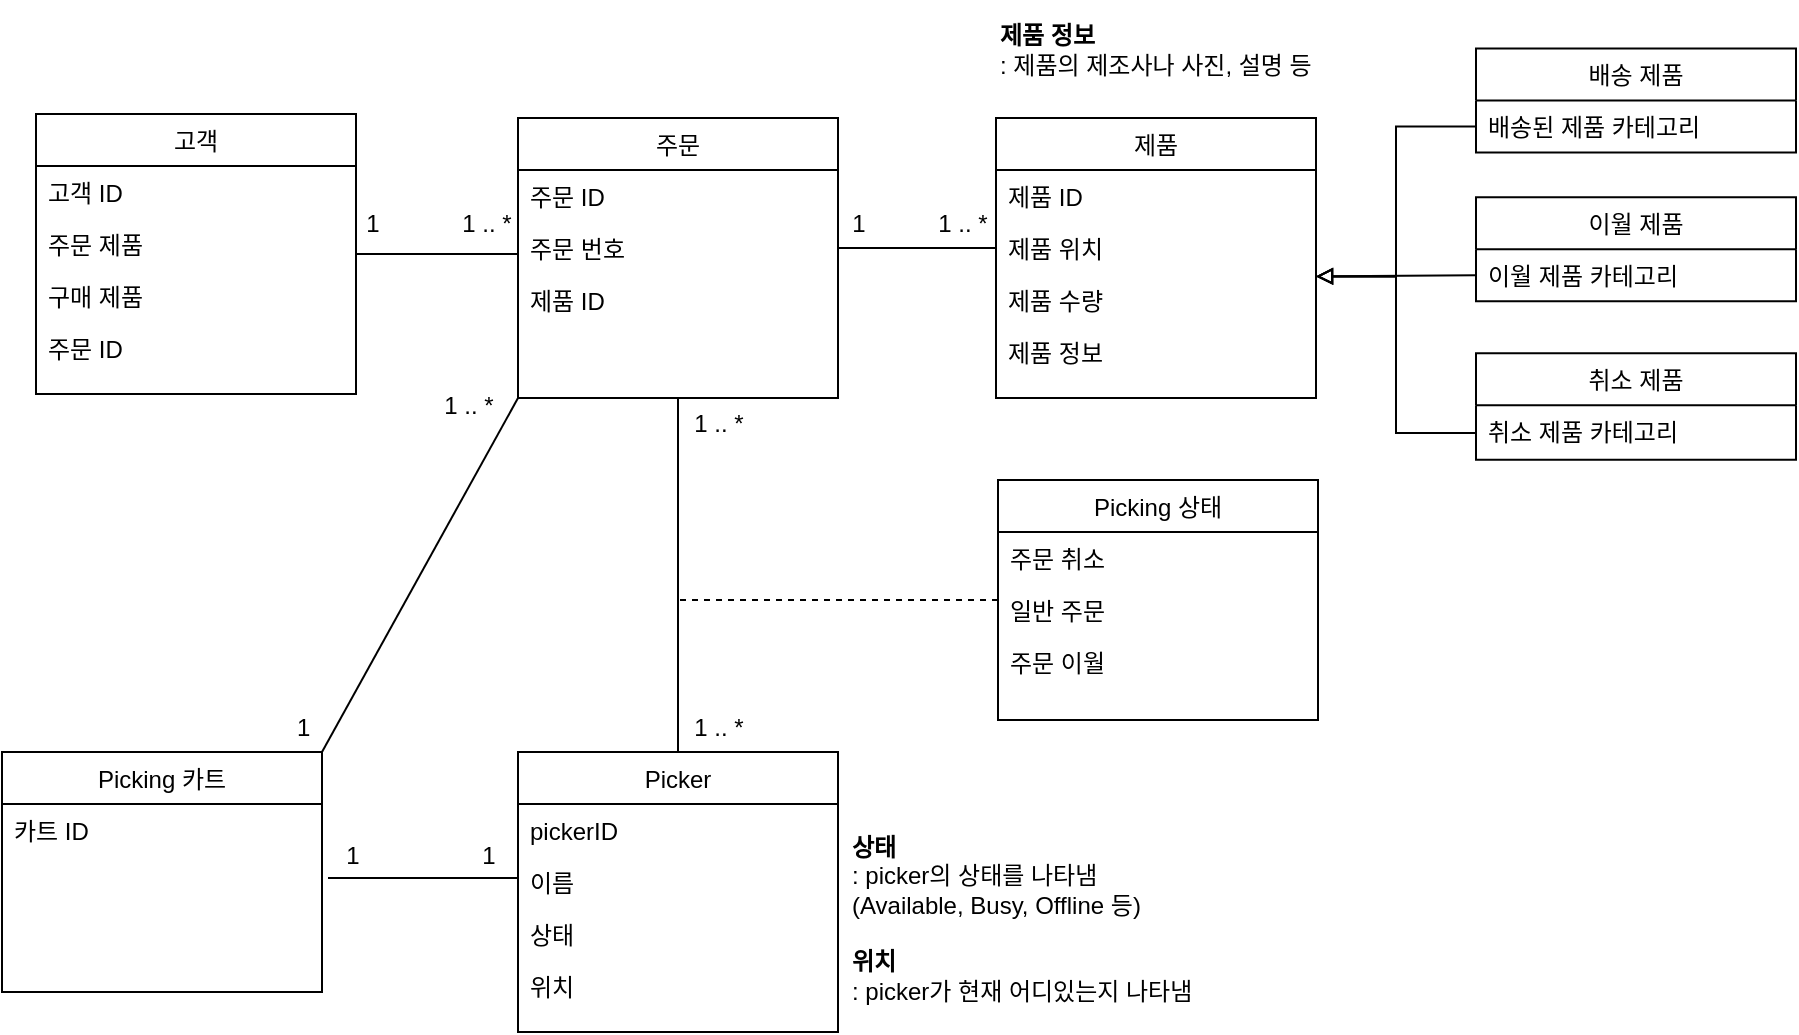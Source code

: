 <mxfile version="21.3.8" type="github">
  <diagram id="C5RBs43oDa-KdzZeNtuy" name="Page-1">
    <mxGraphModel dx="2594" dy="-485" grid="1" gridSize="10" guides="1" tooltips="1" connect="1" arrows="1" fold="1" page="1" pageScale="1" pageWidth="827" pageHeight="1169" math="0" shadow="0">
      <root>
        <mxCell id="WIyWlLk6GJQsqaUBKTNV-0" />
        <mxCell id="WIyWlLk6GJQsqaUBKTNV-1" parent="WIyWlLk6GJQsqaUBKTNV-0" />
        <mxCell id="OuJ51df57hUnCKiVJBcw-0" value="제품" style="swimlane;fontStyle=0;align=center;verticalAlign=top;childLayout=stackLayout;horizontal=1;startSize=26;horizontalStack=0;resizeParent=1;resizeLast=0;collapsible=1;marginBottom=0;rounded=0;shadow=0;strokeWidth=1;" vertex="1" parent="WIyWlLk6GJQsqaUBKTNV-1">
          <mxGeometry x="134" y="1379" width="160" height="140" as="geometry">
            <mxRectangle x="230" y="140" width="160" height="26" as="alternateBounds" />
          </mxGeometry>
        </mxCell>
        <mxCell id="OuJ51df57hUnCKiVJBcw-1" value="제품 ID" style="text;align=left;verticalAlign=top;spacingLeft=4;spacingRight=4;overflow=hidden;rotatable=0;points=[[0,0.5],[1,0.5]];portConstraint=eastwest;rounded=0;shadow=0;html=0;" vertex="1" parent="OuJ51df57hUnCKiVJBcw-0">
          <mxGeometry y="26" width="160" height="26" as="geometry" />
        </mxCell>
        <mxCell id="OuJ51df57hUnCKiVJBcw-2" value="제품 위치" style="text;align=left;verticalAlign=top;spacingLeft=4;spacingRight=4;overflow=hidden;rotatable=0;points=[[0,0.5],[1,0.5]];portConstraint=eastwest;" vertex="1" parent="OuJ51df57hUnCKiVJBcw-0">
          <mxGeometry y="52" width="160" height="26" as="geometry" />
        </mxCell>
        <mxCell id="OuJ51df57hUnCKiVJBcw-3" value="제품 수량" style="text;align=left;verticalAlign=top;spacingLeft=4;spacingRight=4;overflow=hidden;rotatable=0;points=[[0,0.5],[1,0.5]];portConstraint=eastwest;rounded=0;shadow=0;html=0;" vertex="1" parent="OuJ51df57hUnCKiVJBcw-0">
          <mxGeometry y="78" width="160" height="26" as="geometry" />
        </mxCell>
        <mxCell id="OuJ51df57hUnCKiVJBcw-53" value="제품 정보" style="text;align=left;verticalAlign=top;spacingLeft=4;spacingRight=4;overflow=hidden;rotatable=0;points=[[0,0.5],[1,0.5]];portConstraint=eastwest;rounded=0;shadow=0;html=0;" vertex="1" parent="OuJ51df57hUnCKiVJBcw-0">
          <mxGeometry y="104" width="160" height="26" as="geometry" />
        </mxCell>
        <mxCell id="OuJ51df57hUnCKiVJBcw-50" style="rounded=0;orthogonalLoop=1;jettySize=auto;html=1;entryX=0.5;entryY=1;entryDx=0;entryDy=0;endArrow=none;endFill=0;exitX=0.5;exitY=0;exitDx=0;exitDy=0;" edge="1" parent="WIyWlLk6GJQsqaUBKTNV-1" source="OuJ51df57hUnCKiVJBcw-76" target="OuJ51df57hUnCKiVJBcw-12">
          <mxGeometry relative="1" as="geometry">
            <mxPoint x="-20" y="1636" as="sourcePoint" />
          </mxGeometry>
        </mxCell>
        <mxCell id="OuJ51df57hUnCKiVJBcw-12" value="주문" style="swimlane;fontStyle=0;align=center;verticalAlign=top;childLayout=stackLayout;horizontal=1;startSize=26;horizontalStack=0;resizeParent=1;resizeLast=0;collapsible=1;marginBottom=0;rounded=0;shadow=0;strokeWidth=1;" vertex="1" parent="WIyWlLk6GJQsqaUBKTNV-1">
          <mxGeometry x="-105" y="1379" width="160" height="140" as="geometry">
            <mxRectangle x="230" y="140" width="160" height="26" as="alternateBounds" />
          </mxGeometry>
        </mxCell>
        <mxCell id="OuJ51df57hUnCKiVJBcw-13" value="주문 ID" style="text;align=left;verticalAlign=top;spacingLeft=4;spacingRight=4;overflow=hidden;rotatable=0;points=[[0,0.5],[1,0.5]];portConstraint=eastwest;rounded=0;shadow=0;html=0;" vertex="1" parent="OuJ51df57hUnCKiVJBcw-12">
          <mxGeometry y="26" width="160" height="26" as="geometry" />
        </mxCell>
        <mxCell id="OuJ51df57hUnCKiVJBcw-14" value="주문 번호" style="text;align=left;verticalAlign=top;spacingLeft=4;spacingRight=4;overflow=hidden;rotatable=0;points=[[0,0.5],[1,0.5]];portConstraint=eastwest;" vertex="1" parent="OuJ51df57hUnCKiVJBcw-12">
          <mxGeometry y="52" width="160" height="26" as="geometry" />
        </mxCell>
        <mxCell id="OuJ51df57hUnCKiVJBcw-15" value="제품 ID" style="text;align=left;verticalAlign=top;spacingLeft=4;spacingRight=4;overflow=hidden;rotatable=0;points=[[0,0.5],[1,0.5]];portConstraint=eastwest;rounded=0;shadow=0;html=0;" vertex="1" parent="OuJ51df57hUnCKiVJBcw-12">
          <mxGeometry y="78" width="160" height="26" as="geometry" />
        </mxCell>
        <mxCell id="OuJ51df57hUnCKiVJBcw-48" style="rounded=0;orthogonalLoop=1;jettySize=auto;html=1;exitX=1;exitY=0.5;exitDx=0;exitDy=0;endArrow=none;endFill=0;" edge="1" parent="WIyWlLk6GJQsqaUBKTNV-1" source="OuJ51df57hUnCKiVJBcw-18">
          <mxGeometry relative="1" as="geometry">
            <mxPoint x="-105" y="1447" as="targetPoint" />
          </mxGeometry>
        </mxCell>
        <mxCell id="OuJ51df57hUnCKiVJBcw-18" value="고객" style="swimlane;fontStyle=0;align=center;verticalAlign=top;childLayout=stackLayout;horizontal=1;startSize=26;horizontalStack=0;resizeParent=1;resizeLast=0;collapsible=1;marginBottom=0;rounded=0;shadow=0;strokeWidth=1;" vertex="1" parent="WIyWlLk6GJQsqaUBKTNV-1">
          <mxGeometry x="-346" y="1377" width="160" height="140" as="geometry">
            <mxRectangle x="230" y="140" width="160" height="26" as="alternateBounds" />
          </mxGeometry>
        </mxCell>
        <mxCell id="OuJ51df57hUnCKiVJBcw-19" value="고객 ID" style="text;align=left;verticalAlign=top;spacingLeft=4;spacingRight=4;overflow=hidden;rotatable=0;points=[[0,0.5],[1,0.5]];portConstraint=eastwest;rounded=0;shadow=0;html=0;" vertex="1" parent="OuJ51df57hUnCKiVJBcw-18">
          <mxGeometry y="26" width="160" height="26" as="geometry" />
        </mxCell>
        <mxCell id="OuJ51df57hUnCKiVJBcw-20" value="주문 제품" style="text;align=left;verticalAlign=top;spacingLeft=4;spacingRight=4;overflow=hidden;rotatable=0;points=[[0,0.5],[1,0.5]];portConstraint=eastwest;" vertex="1" parent="OuJ51df57hUnCKiVJBcw-18">
          <mxGeometry y="52" width="160" height="26" as="geometry" />
        </mxCell>
        <mxCell id="OuJ51df57hUnCKiVJBcw-21" value="구매 제품" style="text;align=left;verticalAlign=top;spacingLeft=4;spacingRight=4;overflow=hidden;rotatable=0;points=[[0,0.5],[1,0.5]];portConstraint=eastwest;rounded=0;shadow=0;html=0;" vertex="1" parent="OuJ51df57hUnCKiVJBcw-18">
          <mxGeometry y="78" width="160" height="26" as="geometry" />
        </mxCell>
        <mxCell id="OuJ51df57hUnCKiVJBcw-22" value="주문 ID" style="text;align=left;verticalAlign=top;spacingLeft=4;spacingRight=4;overflow=hidden;rotatable=0;points=[[0,0.5],[1,0.5]];portConstraint=eastwest;rounded=0;shadow=0;html=0;" vertex="1" parent="OuJ51df57hUnCKiVJBcw-18">
          <mxGeometry y="104" width="160" height="26" as="geometry" />
        </mxCell>
        <mxCell id="OuJ51df57hUnCKiVJBcw-72" style="rounded=0;orthogonalLoop=1;jettySize=auto;html=1;entryX=0;entryY=1;entryDx=0;entryDy=0;endArrow=none;endFill=0;exitX=1;exitY=0;exitDx=0;exitDy=0;" edge="1" parent="WIyWlLk6GJQsqaUBKTNV-1" source="OuJ51df57hUnCKiVJBcw-81" target="OuJ51df57hUnCKiVJBcw-12">
          <mxGeometry relative="1" as="geometry">
            <mxPoint x="-190" y="1680" as="sourcePoint" />
          </mxGeometry>
        </mxCell>
        <mxCell id="OuJ51df57hUnCKiVJBcw-36" style="rounded=0;orthogonalLoop=1;jettySize=auto;html=1;entryX=1;entryY=0.5;entryDx=0;entryDy=0;endArrow=block;endFill=0;exitX=0;exitY=0.75;exitDx=0;exitDy=0;" edge="1" parent="WIyWlLk6GJQsqaUBKTNV-1" source="OuJ51df57hUnCKiVJBcw-37">
          <mxGeometry relative="1" as="geometry">
            <mxPoint x="294" y="1458.19" as="targetPoint" />
            <mxPoint x="340" y="1447" as="sourcePoint" />
          </mxGeometry>
        </mxCell>
        <mxCell id="OuJ51df57hUnCKiVJBcw-37" value="이월 제품" style="swimlane;fontStyle=0;align=center;verticalAlign=top;childLayout=stackLayout;horizontal=1;startSize=26;horizontalStack=0;resizeParent=1;resizeLast=0;collapsible=1;marginBottom=0;rounded=0;shadow=0;strokeWidth=1;" vertex="1" parent="WIyWlLk6GJQsqaUBKTNV-1">
          <mxGeometry x="374" y="1418.57" width="160" height="52" as="geometry">
            <mxRectangle x="230" y="140" width="160" height="26" as="alternateBounds" />
          </mxGeometry>
        </mxCell>
        <mxCell id="OuJ51df57hUnCKiVJBcw-38" value="이월 제품 카테고리" style="text;align=left;verticalAlign=top;spacingLeft=4;spacingRight=4;overflow=hidden;rotatable=0;points=[[0,0.5],[1,0.5]];portConstraint=eastwest;rounded=0;shadow=0;html=0;" vertex="1" parent="OuJ51df57hUnCKiVJBcw-37">
          <mxGeometry y="26" width="160" height="26" as="geometry" />
        </mxCell>
        <mxCell id="OuJ51df57hUnCKiVJBcw-39" style="edgeStyle=elbowEdgeStyle;rounded=0;orthogonalLoop=1;jettySize=auto;html=1;exitX=0;exitY=0.75;exitDx=0;exitDy=0;startArrow=none;startFill=0;endArrow=block;endFill=0;entryX=1;entryY=0.5;entryDx=0;entryDy=0;" edge="1" parent="WIyWlLk6GJQsqaUBKTNV-1" source="OuJ51df57hUnCKiVJBcw-40">
          <mxGeometry relative="1" as="geometry">
            <mxPoint x="294" y="1458.19" as="targetPoint" />
          </mxGeometry>
        </mxCell>
        <mxCell id="OuJ51df57hUnCKiVJBcw-40" value="취소 제품" style="swimlane;fontStyle=0;align=center;verticalAlign=top;childLayout=stackLayout;horizontal=1;startSize=26;horizontalStack=0;resizeParent=1;resizeLast=0;collapsible=1;marginBottom=0;rounded=0;shadow=0;strokeWidth=1;" vertex="1" parent="WIyWlLk6GJQsqaUBKTNV-1">
          <mxGeometry x="374" y="1496.57" width="160" height="53.25" as="geometry">
            <mxRectangle x="230" y="140" width="160" height="26" as="alternateBounds" />
          </mxGeometry>
        </mxCell>
        <mxCell id="OuJ51df57hUnCKiVJBcw-41" value="취소 제품 카테고리" style="text;align=left;verticalAlign=top;spacingLeft=4;spacingRight=4;overflow=hidden;rotatable=0;points=[[0,0.5],[1,0.5]];portConstraint=eastwest;rounded=0;shadow=0;html=0;" vertex="1" parent="OuJ51df57hUnCKiVJBcw-40">
          <mxGeometry y="26" width="160" height="26" as="geometry" />
        </mxCell>
        <mxCell id="OuJ51df57hUnCKiVJBcw-42" value="배송 제품" style="swimlane;fontStyle=0;align=center;verticalAlign=top;childLayout=stackLayout;horizontal=1;startSize=26;horizontalStack=0;resizeParent=1;resizeLast=0;collapsible=1;marginBottom=0;rounded=0;shadow=0;strokeWidth=1;" vertex="1" parent="WIyWlLk6GJQsqaUBKTNV-1">
          <mxGeometry x="374" y="1344.19" width="160" height="52" as="geometry">
            <mxRectangle x="230" y="140" width="160" height="26" as="alternateBounds" />
          </mxGeometry>
        </mxCell>
        <mxCell id="OuJ51df57hUnCKiVJBcw-43" value="배송된 제품 카테고리" style="text;align=left;verticalAlign=top;spacingLeft=4;spacingRight=4;overflow=hidden;rotatable=0;points=[[0,0.5],[1,0.5]];portConstraint=eastwest;rounded=0;shadow=0;html=0;" vertex="1" parent="OuJ51df57hUnCKiVJBcw-42">
          <mxGeometry y="26" width="160" height="26" as="geometry" />
        </mxCell>
        <mxCell id="OuJ51df57hUnCKiVJBcw-44" style="edgeStyle=elbowEdgeStyle;rounded=0;orthogonalLoop=1;jettySize=auto;html=1;exitX=0;exitY=0.5;exitDx=0;exitDy=0;endArrow=block;endFill=0;entryX=1;entryY=0.5;entryDx=0;entryDy=0;" edge="1" parent="WIyWlLk6GJQsqaUBKTNV-1" source="OuJ51df57hUnCKiVJBcw-43">
          <mxGeometry relative="1" as="geometry">
            <mxPoint x="294" y="1458.19" as="targetPoint" />
          </mxGeometry>
        </mxCell>
        <mxCell id="OuJ51df57hUnCKiVJBcw-45" style="rounded=0;orthogonalLoop=1;jettySize=auto;html=1;entryX=0;entryY=0.5;entryDx=0;entryDy=0;endArrow=none;endFill=0;exitX=1;exitY=0.5;exitDx=0;exitDy=0;" edge="1" parent="WIyWlLk6GJQsqaUBKTNV-1">
          <mxGeometry relative="1" as="geometry">
            <mxPoint x="-200.0" y="1759" as="sourcePoint" />
            <mxPoint x="-105.0" y="1759" as="targetPoint" />
          </mxGeometry>
        </mxCell>
        <mxCell id="OuJ51df57hUnCKiVJBcw-49" style="rounded=0;orthogonalLoop=1;jettySize=auto;html=1;exitX=1;exitY=0.5;exitDx=0;exitDy=0;entryX=0;entryY=0.5;entryDx=0;entryDy=0;endArrow=none;endFill=0;" edge="1" parent="WIyWlLk6GJQsqaUBKTNV-1" source="OuJ51df57hUnCKiVJBcw-14" target="OuJ51df57hUnCKiVJBcw-2">
          <mxGeometry relative="1" as="geometry" />
        </mxCell>
        <mxCell id="OuJ51df57hUnCKiVJBcw-51" value="&lt;b&gt;상태&lt;/b&gt;&amp;nbsp;&lt;br&gt;: picker의 상태를 나타냄&lt;br&gt;(Available, Busy, Offline 등)" style="text;html=1;strokeColor=none;fillColor=none;align=left;verticalAlign=middle;whiteSpace=wrap;rounded=0;" vertex="1" parent="WIyWlLk6GJQsqaUBKTNV-1">
          <mxGeometry x="60" y="1733" width="190" height="50" as="geometry" />
        </mxCell>
        <mxCell id="OuJ51df57hUnCKiVJBcw-52" value="&lt;b&gt;위치&lt;/b&gt;&amp;nbsp;&lt;br&gt;: picker가 현재 어디있는지 나타냄" style="text;html=1;strokeColor=none;fillColor=none;align=left;verticalAlign=middle;whiteSpace=wrap;rounded=0;" vertex="1" parent="WIyWlLk6GJQsqaUBKTNV-1">
          <mxGeometry x="60" y="1783" width="190" height="50" as="geometry" />
        </mxCell>
        <mxCell id="OuJ51df57hUnCKiVJBcw-54" value="&lt;b&gt;제품 정보&lt;/b&gt;&amp;nbsp;&lt;br&gt;: 제품의 제조사나 사진, 설명 등" style="text;html=1;strokeColor=none;fillColor=none;align=left;verticalAlign=middle;whiteSpace=wrap;rounded=0;" vertex="1" parent="WIyWlLk6GJQsqaUBKTNV-1">
          <mxGeometry x="134" y="1320" width="176" height="50" as="geometry" />
        </mxCell>
        <mxCell id="OuJ51df57hUnCKiVJBcw-55" value="1" style="text;html=1;align=center;verticalAlign=middle;resizable=0;points=[];autosize=1;strokeColor=none;fillColor=none;" vertex="1" parent="WIyWlLk6GJQsqaUBKTNV-1">
          <mxGeometry x="-203" y="1733" width="30" height="30" as="geometry" />
        </mxCell>
        <mxCell id="OuJ51df57hUnCKiVJBcw-56" value="1" style="text;html=1;align=center;verticalAlign=middle;resizable=0;points=[];autosize=1;strokeColor=none;fillColor=none;" vertex="1" parent="WIyWlLk6GJQsqaUBKTNV-1">
          <mxGeometry x="-135" y="1733" width="30" height="30" as="geometry" />
        </mxCell>
        <mxCell id="OuJ51df57hUnCKiVJBcw-83" style="edgeStyle=orthogonalEdgeStyle;rounded=0;orthogonalLoop=1;jettySize=auto;html=1;exitX=0;exitY=0.5;exitDx=0;exitDy=0;dashed=1;endArrow=none;endFill=0;" edge="1" parent="WIyWlLk6GJQsqaUBKTNV-1" source="OuJ51df57hUnCKiVJBcw-57">
          <mxGeometry relative="1" as="geometry">
            <mxPoint x="-24" y="1620" as="targetPoint" />
          </mxGeometry>
        </mxCell>
        <mxCell id="OuJ51df57hUnCKiVJBcw-57" value="Picking 상태" style="swimlane;fontStyle=0;align=center;verticalAlign=top;childLayout=stackLayout;horizontal=1;startSize=26;horizontalStack=0;resizeParent=1;resizeLast=0;collapsible=1;marginBottom=0;rounded=0;shadow=0;strokeWidth=1;" vertex="1" parent="WIyWlLk6GJQsqaUBKTNV-1">
          <mxGeometry x="135" y="1560" width="160" height="120" as="geometry">
            <mxRectangle x="230" y="140" width="160" height="26" as="alternateBounds" />
          </mxGeometry>
        </mxCell>
        <mxCell id="OuJ51df57hUnCKiVJBcw-58" value="주문 취소" style="text;align=left;verticalAlign=top;spacingLeft=4;spacingRight=4;overflow=hidden;rotatable=0;points=[[0,0.5],[1,0.5]];portConstraint=eastwest;rounded=0;shadow=0;html=0;" vertex="1" parent="OuJ51df57hUnCKiVJBcw-57">
          <mxGeometry y="26" width="160" height="26" as="geometry" />
        </mxCell>
        <mxCell id="OuJ51df57hUnCKiVJBcw-59" value="일반 주문" style="text;align=left;verticalAlign=top;spacingLeft=4;spacingRight=4;overflow=hidden;rotatable=0;points=[[0,0.5],[1,0.5]];portConstraint=eastwest;" vertex="1" parent="OuJ51df57hUnCKiVJBcw-57">
          <mxGeometry y="52" width="160" height="26" as="geometry" />
        </mxCell>
        <mxCell id="OuJ51df57hUnCKiVJBcw-60" value="주문 이월" style="text;align=left;verticalAlign=top;spacingLeft=4;spacingRight=4;overflow=hidden;rotatable=0;points=[[0,0.5],[1,0.5]];portConstraint=eastwest;rounded=0;shadow=0;html=0;" vertex="1" parent="OuJ51df57hUnCKiVJBcw-57">
          <mxGeometry y="78" width="160" height="26" as="geometry" />
        </mxCell>
        <mxCell id="OuJ51df57hUnCKiVJBcw-61" value="1 .. *" style="text;html=1;align=center;verticalAlign=middle;resizable=0;points=[];autosize=1;strokeColor=none;fillColor=none;" vertex="1" parent="WIyWlLk6GJQsqaUBKTNV-1">
          <mxGeometry x="-30" y="1517" width="50" height="30" as="geometry" />
        </mxCell>
        <mxCell id="OuJ51df57hUnCKiVJBcw-62" value="1 .. *" style="text;html=1;align=center;verticalAlign=middle;resizable=0;points=[];autosize=1;strokeColor=none;fillColor=none;" vertex="1" parent="WIyWlLk6GJQsqaUBKTNV-1">
          <mxGeometry x="-30" y="1669" width="50" height="30" as="geometry" />
        </mxCell>
        <mxCell id="OuJ51df57hUnCKiVJBcw-63" value="1" style="text;html=1;align=center;verticalAlign=middle;resizable=0;points=[];autosize=1;strokeColor=none;fillColor=none;" vertex="1" parent="WIyWlLk6GJQsqaUBKTNV-1">
          <mxGeometry x="-193" y="1417" width="30" height="30" as="geometry" />
        </mxCell>
        <mxCell id="OuJ51df57hUnCKiVJBcw-65" value="1 .. *" style="text;html=1;align=center;verticalAlign=middle;resizable=0;points=[];autosize=1;strokeColor=none;fillColor=none;" vertex="1" parent="WIyWlLk6GJQsqaUBKTNV-1">
          <mxGeometry x="-146" y="1417" width="50" height="30" as="geometry" />
        </mxCell>
        <mxCell id="OuJ51df57hUnCKiVJBcw-66" value="1" style="text;html=1;align=center;verticalAlign=middle;resizable=0;points=[];autosize=1;strokeColor=none;fillColor=none;" vertex="1" parent="WIyWlLk6GJQsqaUBKTNV-1">
          <mxGeometry x="50" y="1417" width="30" height="30" as="geometry" />
        </mxCell>
        <mxCell id="OuJ51df57hUnCKiVJBcw-67" value="1 .. *" style="text;html=1;align=center;verticalAlign=middle;resizable=0;points=[];autosize=1;strokeColor=none;fillColor=none;" vertex="1" parent="WIyWlLk6GJQsqaUBKTNV-1">
          <mxGeometry x="92" y="1417" width="50" height="30" as="geometry" />
        </mxCell>
        <mxCell id="OuJ51df57hUnCKiVJBcw-73" value="1 .. *" style="text;html=1;align=center;verticalAlign=middle;resizable=0;points=[];autosize=1;strokeColor=none;fillColor=none;" vertex="1" parent="WIyWlLk6GJQsqaUBKTNV-1">
          <mxGeometry x="-155" y="1508.19" width="50" height="30" as="geometry" />
        </mxCell>
        <mxCell id="OuJ51df57hUnCKiVJBcw-74" value="1&amp;nbsp;" style="text;html=1;align=center;verticalAlign=middle;resizable=0;points=[];autosize=1;strokeColor=none;fillColor=none;" vertex="1" parent="WIyWlLk6GJQsqaUBKTNV-1">
          <mxGeometry x="-226" y="1669" width="30" height="30" as="geometry" />
        </mxCell>
        <mxCell id="OuJ51df57hUnCKiVJBcw-76" value="Picker" style="swimlane;fontStyle=0;align=center;verticalAlign=top;childLayout=stackLayout;horizontal=1;startSize=26;horizontalStack=0;resizeParent=1;resizeLast=0;collapsible=1;marginBottom=0;rounded=0;shadow=0;strokeWidth=1;" vertex="1" parent="WIyWlLk6GJQsqaUBKTNV-1">
          <mxGeometry x="-105" y="1696" width="160" height="140" as="geometry">
            <mxRectangle x="230" y="140" width="160" height="26" as="alternateBounds" />
          </mxGeometry>
        </mxCell>
        <mxCell id="OuJ51df57hUnCKiVJBcw-77" value="pickerID" style="text;align=left;verticalAlign=top;spacingLeft=4;spacingRight=4;overflow=hidden;rotatable=0;points=[[0,0.5],[1,0.5]];portConstraint=eastwest;rounded=0;shadow=0;html=0;" vertex="1" parent="OuJ51df57hUnCKiVJBcw-76">
          <mxGeometry y="26" width="160" height="26" as="geometry" />
        </mxCell>
        <mxCell id="OuJ51df57hUnCKiVJBcw-78" value="이름" style="text;align=left;verticalAlign=top;spacingLeft=4;spacingRight=4;overflow=hidden;rotatable=0;points=[[0,0.5],[1,0.5]];portConstraint=eastwest;" vertex="1" parent="OuJ51df57hUnCKiVJBcw-76">
          <mxGeometry y="52" width="160" height="26" as="geometry" />
        </mxCell>
        <mxCell id="OuJ51df57hUnCKiVJBcw-79" value="상태" style="text;align=left;verticalAlign=top;spacingLeft=4;spacingRight=4;overflow=hidden;rotatable=0;points=[[0,0.5],[1,0.5]];portConstraint=eastwest;rounded=0;shadow=0;html=0;" vertex="1" parent="OuJ51df57hUnCKiVJBcw-76">
          <mxGeometry y="78" width="160" height="26" as="geometry" />
        </mxCell>
        <mxCell id="OuJ51df57hUnCKiVJBcw-80" value="위치" style="text;align=left;verticalAlign=top;spacingLeft=4;spacingRight=4;overflow=hidden;rotatable=0;points=[[0,0.5],[1,0.5]];portConstraint=eastwest;rounded=0;shadow=0;html=0;" vertex="1" parent="OuJ51df57hUnCKiVJBcw-76">
          <mxGeometry y="104" width="160" height="26" as="geometry" />
        </mxCell>
        <mxCell id="OuJ51df57hUnCKiVJBcw-81" value="Picking 카트" style="swimlane;fontStyle=0;align=center;verticalAlign=top;childLayout=stackLayout;horizontal=1;startSize=26;horizontalStack=0;resizeParent=1;resizeLast=0;collapsible=1;marginBottom=0;rounded=0;shadow=0;strokeWidth=1;" vertex="1" parent="WIyWlLk6GJQsqaUBKTNV-1">
          <mxGeometry x="-363" y="1696" width="160" height="120" as="geometry">
            <mxRectangle x="230" y="140" width="160" height="26" as="alternateBounds" />
          </mxGeometry>
        </mxCell>
        <mxCell id="OuJ51df57hUnCKiVJBcw-82" value="카트 ID" style="text;align=left;verticalAlign=top;spacingLeft=4;spacingRight=4;overflow=hidden;rotatable=0;points=[[0,0.5],[1,0.5]];portConstraint=eastwest;rounded=0;shadow=0;html=0;" vertex="1" parent="OuJ51df57hUnCKiVJBcw-81">
          <mxGeometry y="26" width="160" height="26" as="geometry" />
        </mxCell>
      </root>
    </mxGraphModel>
  </diagram>
</mxfile>

